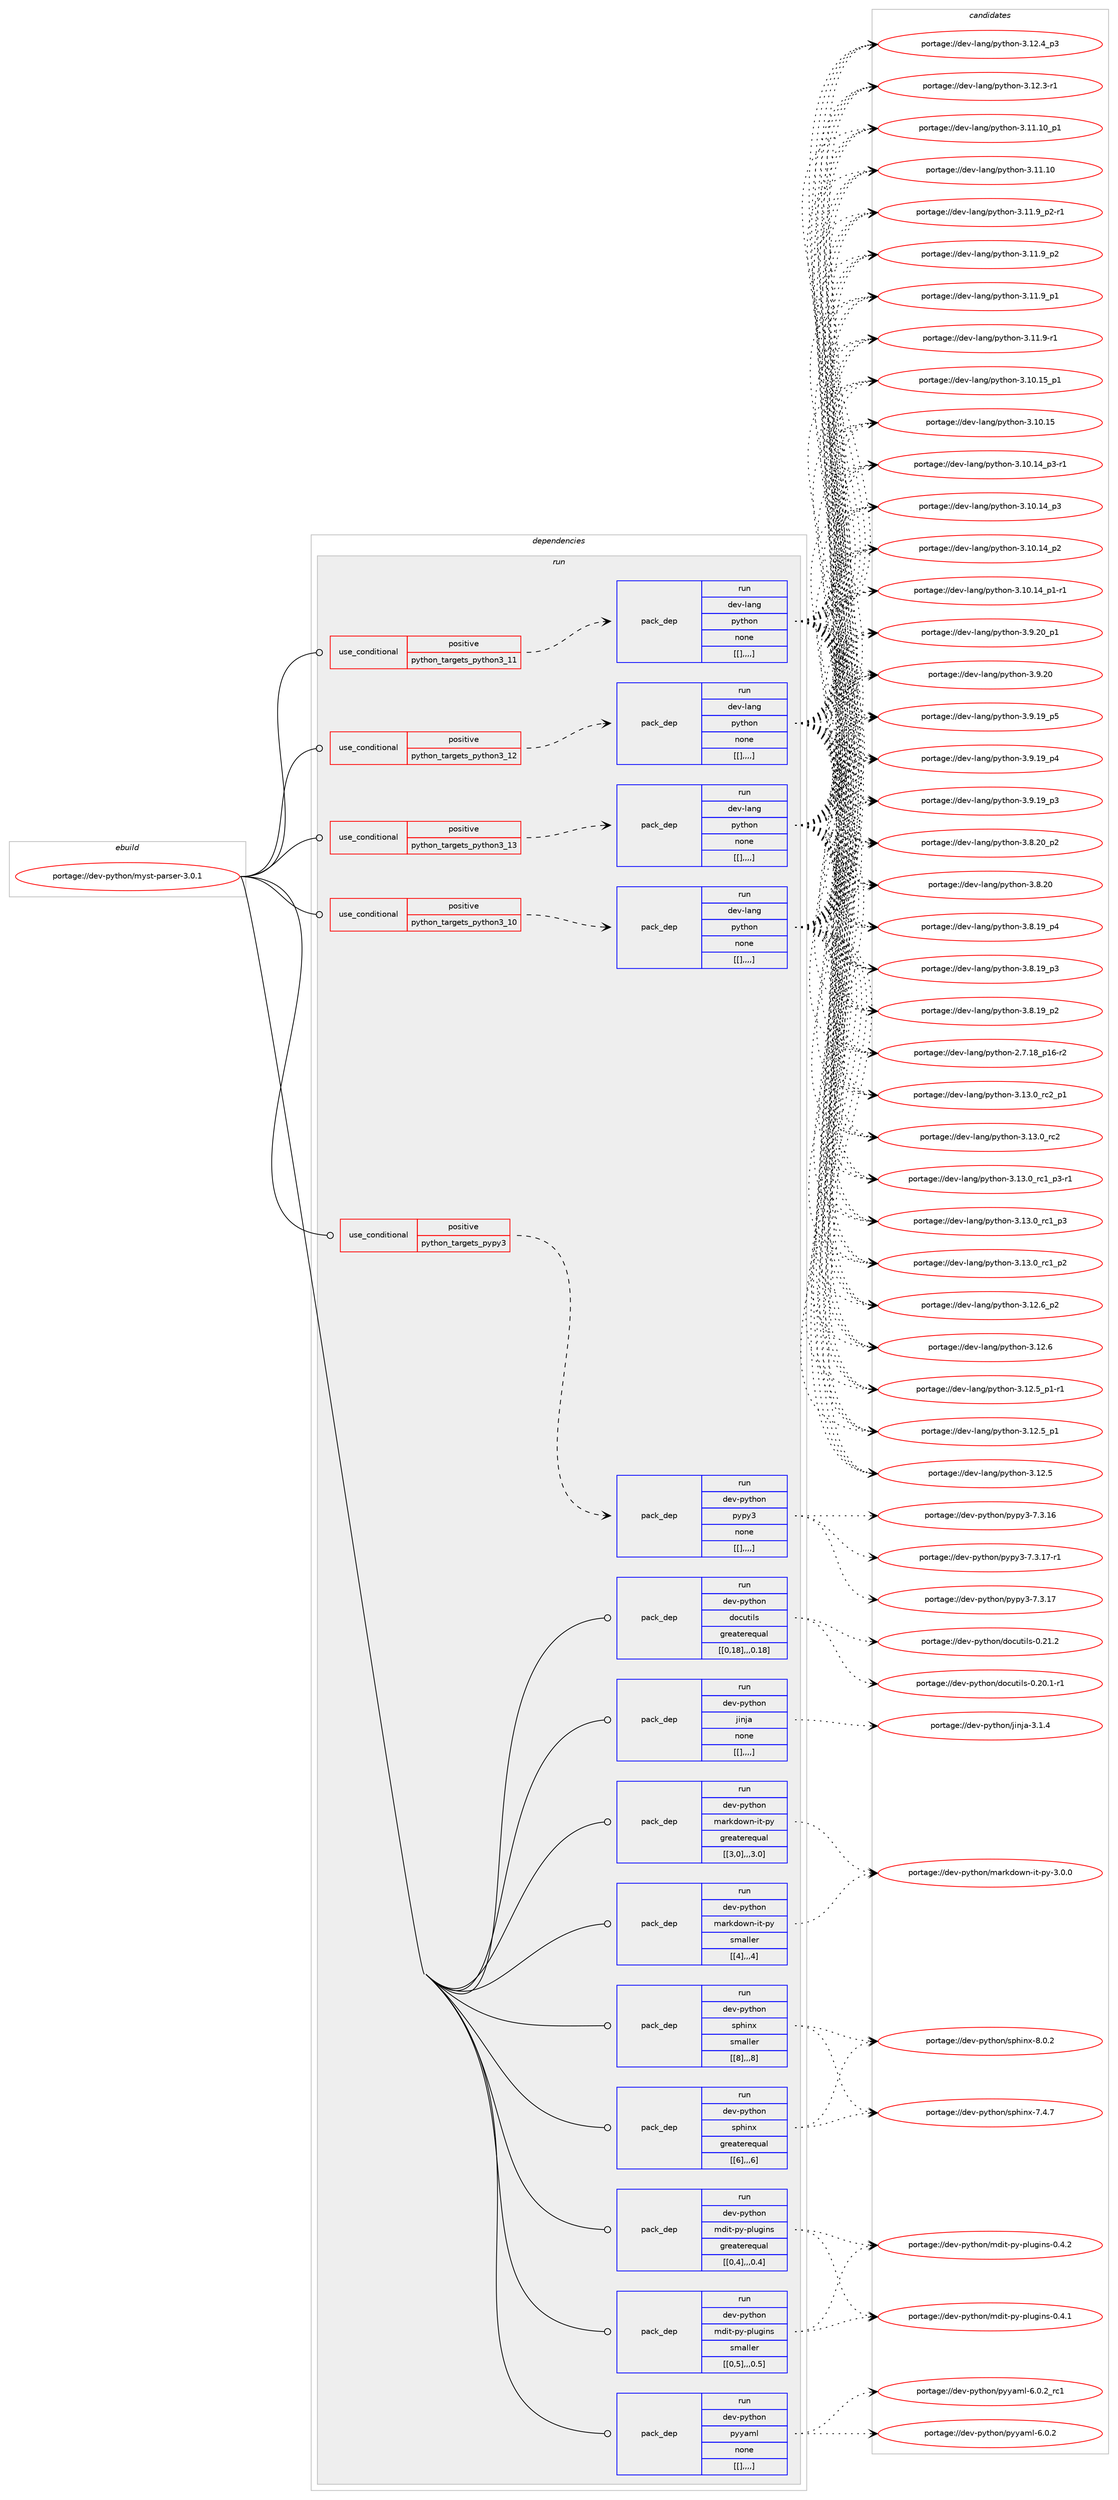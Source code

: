 digraph prolog {

# *************
# Graph options
# *************

newrank=true;
concentrate=true;
compound=true;
graph [rankdir=LR,fontname=Helvetica,fontsize=10,ranksep=1.5];#, ranksep=2.5, nodesep=0.2];
edge  [arrowhead=vee];
node  [fontname=Helvetica,fontsize=10];

# **********
# The ebuild
# **********

subgraph cluster_leftcol {
color=gray;
label=<<i>ebuild</i>>;
id [label="portage://dev-python/myst-parser-3.0.1", color=red, width=4, href="../dev-python/myst-parser-3.0.1.svg"];
}

# ****************
# The dependencies
# ****************

subgraph cluster_midcol {
color=gray;
label=<<i>dependencies</i>>;
subgraph cluster_compile {
fillcolor="#eeeeee";
style=filled;
label=<<i>compile</i>>;
}
subgraph cluster_compileandrun {
fillcolor="#eeeeee";
style=filled;
label=<<i>compile and run</i>>;
}
subgraph cluster_run {
fillcolor="#eeeeee";
style=filled;
label=<<i>run</i>>;
subgraph cond36390 {
dependency154234 [label=<<TABLE BORDER="0" CELLBORDER="1" CELLSPACING="0" CELLPADDING="4"><TR><TD ROWSPAN="3" CELLPADDING="10">use_conditional</TD></TR><TR><TD>positive</TD></TR><TR><TD>python_targets_pypy3</TD></TR></TABLE>>, shape=none, color=red];
subgraph pack116630 {
dependency154235 [label=<<TABLE BORDER="0" CELLBORDER="1" CELLSPACING="0" CELLPADDING="4" WIDTH="220"><TR><TD ROWSPAN="6" CELLPADDING="30">pack_dep</TD></TR><TR><TD WIDTH="110">run</TD></TR><TR><TD>dev-python</TD></TR><TR><TD>pypy3</TD></TR><TR><TD>none</TD></TR><TR><TD>[[],,,,]</TD></TR></TABLE>>, shape=none, color=blue];
}
dependency154234:e -> dependency154235:w [weight=20,style="dashed",arrowhead="vee"];
}
id:e -> dependency154234:w [weight=20,style="solid",arrowhead="odot"];
subgraph cond36391 {
dependency154236 [label=<<TABLE BORDER="0" CELLBORDER="1" CELLSPACING="0" CELLPADDING="4"><TR><TD ROWSPAN="3" CELLPADDING="10">use_conditional</TD></TR><TR><TD>positive</TD></TR><TR><TD>python_targets_python3_10</TD></TR></TABLE>>, shape=none, color=red];
subgraph pack116631 {
dependency154237 [label=<<TABLE BORDER="0" CELLBORDER="1" CELLSPACING="0" CELLPADDING="4" WIDTH="220"><TR><TD ROWSPAN="6" CELLPADDING="30">pack_dep</TD></TR><TR><TD WIDTH="110">run</TD></TR><TR><TD>dev-lang</TD></TR><TR><TD>python</TD></TR><TR><TD>none</TD></TR><TR><TD>[[],,,,]</TD></TR></TABLE>>, shape=none, color=blue];
}
dependency154236:e -> dependency154237:w [weight=20,style="dashed",arrowhead="vee"];
}
id:e -> dependency154236:w [weight=20,style="solid",arrowhead="odot"];
subgraph cond36392 {
dependency154238 [label=<<TABLE BORDER="0" CELLBORDER="1" CELLSPACING="0" CELLPADDING="4"><TR><TD ROWSPAN="3" CELLPADDING="10">use_conditional</TD></TR><TR><TD>positive</TD></TR><TR><TD>python_targets_python3_11</TD></TR></TABLE>>, shape=none, color=red];
subgraph pack116632 {
dependency154239 [label=<<TABLE BORDER="0" CELLBORDER="1" CELLSPACING="0" CELLPADDING="4" WIDTH="220"><TR><TD ROWSPAN="6" CELLPADDING="30">pack_dep</TD></TR><TR><TD WIDTH="110">run</TD></TR><TR><TD>dev-lang</TD></TR><TR><TD>python</TD></TR><TR><TD>none</TD></TR><TR><TD>[[],,,,]</TD></TR></TABLE>>, shape=none, color=blue];
}
dependency154238:e -> dependency154239:w [weight=20,style="dashed",arrowhead="vee"];
}
id:e -> dependency154238:w [weight=20,style="solid",arrowhead="odot"];
subgraph cond36393 {
dependency154240 [label=<<TABLE BORDER="0" CELLBORDER="1" CELLSPACING="0" CELLPADDING="4"><TR><TD ROWSPAN="3" CELLPADDING="10">use_conditional</TD></TR><TR><TD>positive</TD></TR><TR><TD>python_targets_python3_12</TD></TR></TABLE>>, shape=none, color=red];
subgraph pack116633 {
dependency154241 [label=<<TABLE BORDER="0" CELLBORDER="1" CELLSPACING="0" CELLPADDING="4" WIDTH="220"><TR><TD ROWSPAN="6" CELLPADDING="30">pack_dep</TD></TR><TR><TD WIDTH="110">run</TD></TR><TR><TD>dev-lang</TD></TR><TR><TD>python</TD></TR><TR><TD>none</TD></TR><TR><TD>[[],,,,]</TD></TR></TABLE>>, shape=none, color=blue];
}
dependency154240:e -> dependency154241:w [weight=20,style="dashed",arrowhead="vee"];
}
id:e -> dependency154240:w [weight=20,style="solid",arrowhead="odot"];
subgraph cond36394 {
dependency154242 [label=<<TABLE BORDER="0" CELLBORDER="1" CELLSPACING="0" CELLPADDING="4"><TR><TD ROWSPAN="3" CELLPADDING="10">use_conditional</TD></TR><TR><TD>positive</TD></TR><TR><TD>python_targets_python3_13</TD></TR></TABLE>>, shape=none, color=red];
subgraph pack116634 {
dependency154243 [label=<<TABLE BORDER="0" CELLBORDER="1" CELLSPACING="0" CELLPADDING="4" WIDTH="220"><TR><TD ROWSPAN="6" CELLPADDING="30">pack_dep</TD></TR><TR><TD WIDTH="110">run</TD></TR><TR><TD>dev-lang</TD></TR><TR><TD>python</TD></TR><TR><TD>none</TD></TR><TR><TD>[[],,,,]</TD></TR></TABLE>>, shape=none, color=blue];
}
dependency154242:e -> dependency154243:w [weight=20,style="dashed",arrowhead="vee"];
}
id:e -> dependency154242:w [weight=20,style="solid",arrowhead="odot"];
subgraph pack116635 {
dependency154244 [label=<<TABLE BORDER="0" CELLBORDER="1" CELLSPACING="0" CELLPADDING="4" WIDTH="220"><TR><TD ROWSPAN="6" CELLPADDING="30">pack_dep</TD></TR><TR><TD WIDTH="110">run</TD></TR><TR><TD>dev-python</TD></TR><TR><TD>docutils</TD></TR><TR><TD>greaterequal</TD></TR><TR><TD>[[0,18],,,0.18]</TD></TR></TABLE>>, shape=none, color=blue];
}
id:e -> dependency154244:w [weight=20,style="solid",arrowhead="odot"];
subgraph pack116636 {
dependency154245 [label=<<TABLE BORDER="0" CELLBORDER="1" CELLSPACING="0" CELLPADDING="4" WIDTH="220"><TR><TD ROWSPAN="6" CELLPADDING="30">pack_dep</TD></TR><TR><TD WIDTH="110">run</TD></TR><TR><TD>dev-python</TD></TR><TR><TD>jinja</TD></TR><TR><TD>none</TD></TR><TR><TD>[[],,,,]</TD></TR></TABLE>>, shape=none, color=blue];
}
id:e -> dependency154245:w [weight=20,style="solid",arrowhead="odot"];
subgraph pack116637 {
dependency154246 [label=<<TABLE BORDER="0" CELLBORDER="1" CELLSPACING="0" CELLPADDING="4" WIDTH="220"><TR><TD ROWSPAN="6" CELLPADDING="30">pack_dep</TD></TR><TR><TD WIDTH="110">run</TD></TR><TR><TD>dev-python</TD></TR><TR><TD>markdown-it-py</TD></TR><TR><TD>greaterequal</TD></TR><TR><TD>[[3,0],,,3.0]</TD></TR></TABLE>>, shape=none, color=blue];
}
id:e -> dependency154246:w [weight=20,style="solid",arrowhead="odot"];
subgraph pack116638 {
dependency154247 [label=<<TABLE BORDER="0" CELLBORDER="1" CELLSPACING="0" CELLPADDING="4" WIDTH="220"><TR><TD ROWSPAN="6" CELLPADDING="30">pack_dep</TD></TR><TR><TD WIDTH="110">run</TD></TR><TR><TD>dev-python</TD></TR><TR><TD>markdown-it-py</TD></TR><TR><TD>smaller</TD></TR><TR><TD>[[4],,,4]</TD></TR></TABLE>>, shape=none, color=blue];
}
id:e -> dependency154247:w [weight=20,style="solid",arrowhead="odot"];
subgraph pack116639 {
dependency154248 [label=<<TABLE BORDER="0" CELLBORDER="1" CELLSPACING="0" CELLPADDING="4" WIDTH="220"><TR><TD ROWSPAN="6" CELLPADDING="30">pack_dep</TD></TR><TR><TD WIDTH="110">run</TD></TR><TR><TD>dev-python</TD></TR><TR><TD>mdit-py-plugins</TD></TR><TR><TD>greaterequal</TD></TR><TR><TD>[[0,4],,,0.4]</TD></TR></TABLE>>, shape=none, color=blue];
}
id:e -> dependency154248:w [weight=20,style="solid",arrowhead="odot"];
subgraph pack116640 {
dependency154249 [label=<<TABLE BORDER="0" CELLBORDER="1" CELLSPACING="0" CELLPADDING="4" WIDTH="220"><TR><TD ROWSPAN="6" CELLPADDING="30">pack_dep</TD></TR><TR><TD WIDTH="110">run</TD></TR><TR><TD>dev-python</TD></TR><TR><TD>mdit-py-plugins</TD></TR><TR><TD>smaller</TD></TR><TR><TD>[[0,5],,,0.5]</TD></TR></TABLE>>, shape=none, color=blue];
}
id:e -> dependency154249:w [weight=20,style="solid",arrowhead="odot"];
subgraph pack116641 {
dependency154250 [label=<<TABLE BORDER="0" CELLBORDER="1" CELLSPACING="0" CELLPADDING="4" WIDTH="220"><TR><TD ROWSPAN="6" CELLPADDING="30">pack_dep</TD></TR><TR><TD WIDTH="110">run</TD></TR><TR><TD>dev-python</TD></TR><TR><TD>pyyaml</TD></TR><TR><TD>none</TD></TR><TR><TD>[[],,,,]</TD></TR></TABLE>>, shape=none, color=blue];
}
id:e -> dependency154250:w [weight=20,style="solid",arrowhead="odot"];
subgraph pack116642 {
dependency154251 [label=<<TABLE BORDER="0" CELLBORDER="1" CELLSPACING="0" CELLPADDING="4" WIDTH="220"><TR><TD ROWSPAN="6" CELLPADDING="30">pack_dep</TD></TR><TR><TD WIDTH="110">run</TD></TR><TR><TD>dev-python</TD></TR><TR><TD>sphinx</TD></TR><TR><TD>greaterequal</TD></TR><TR><TD>[[6],,,6]</TD></TR></TABLE>>, shape=none, color=blue];
}
id:e -> dependency154251:w [weight=20,style="solid",arrowhead="odot"];
subgraph pack116643 {
dependency154252 [label=<<TABLE BORDER="0" CELLBORDER="1" CELLSPACING="0" CELLPADDING="4" WIDTH="220"><TR><TD ROWSPAN="6" CELLPADDING="30">pack_dep</TD></TR><TR><TD WIDTH="110">run</TD></TR><TR><TD>dev-python</TD></TR><TR><TD>sphinx</TD></TR><TR><TD>smaller</TD></TR><TR><TD>[[8],,,8]</TD></TR></TABLE>>, shape=none, color=blue];
}
id:e -> dependency154252:w [weight=20,style="solid",arrowhead="odot"];
}
}

# **************
# The candidates
# **************

subgraph cluster_choices {
rank=same;
color=gray;
label=<<i>candidates</i>>;

subgraph choice116630 {
color=black;
nodesep=1;
choice100101118451121211161041111104711212111212151455546514649554511449 [label="portage://dev-python/pypy3-7.3.17-r1", color=red, width=4,href="../dev-python/pypy3-7.3.17-r1.svg"];
choice10010111845112121116104111110471121211121215145554651464955 [label="portage://dev-python/pypy3-7.3.17", color=red, width=4,href="../dev-python/pypy3-7.3.17.svg"];
choice10010111845112121116104111110471121211121215145554651464954 [label="portage://dev-python/pypy3-7.3.16", color=red, width=4,href="../dev-python/pypy3-7.3.16.svg"];
dependency154235:e -> choice100101118451121211161041111104711212111212151455546514649554511449:w [style=dotted,weight="100"];
dependency154235:e -> choice10010111845112121116104111110471121211121215145554651464955:w [style=dotted,weight="100"];
dependency154235:e -> choice10010111845112121116104111110471121211121215145554651464954:w [style=dotted,weight="100"];
}
subgraph choice116631 {
color=black;
nodesep=1;
choice100101118451089711010347112121116104111110455146495146489511499509511249 [label="portage://dev-lang/python-3.13.0_rc2_p1", color=red, width=4,href="../dev-lang/python-3.13.0_rc2_p1.svg"];
choice10010111845108971101034711212111610411111045514649514648951149950 [label="portage://dev-lang/python-3.13.0_rc2", color=red, width=4,href="../dev-lang/python-3.13.0_rc2.svg"];
choice1001011184510897110103471121211161041111104551464951464895114994995112514511449 [label="portage://dev-lang/python-3.13.0_rc1_p3-r1", color=red, width=4,href="../dev-lang/python-3.13.0_rc1_p3-r1.svg"];
choice100101118451089711010347112121116104111110455146495146489511499499511251 [label="portage://dev-lang/python-3.13.0_rc1_p3", color=red, width=4,href="../dev-lang/python-3.13.0_rc1_p3.svg"];
choice100101118451089711010347112121116104111110455146495146489511499499511250 [label="portage://dev-lang/python-3.13.0_rc1_p2", color=red, width=4,href="../dev-lang/python-3.13.0_rc1_p2.svg"];
choice100101118451089711010347112121116104111110455146495046549511250 [label="portage://dev-lang/python-3.12.6_p2", color=red, width=4,href="../dev-lang/python-3.12.6_p2.svg"];
choice10010111845108971101034711212111610411111045514649504654 [label="portage://dev-lang/python-3.12.6", color=red, width=4,href="../dev-lang/python-3.12.6.svg"];
choice1001011184510897110103471121211161041111104551464950465395112494511449 [label="portage://dev-lang/python-3.12.5_p1-r1", color=red, width=4,href="../dev-lang/python-3.12.5_p1-r1.svg"];
choice100101118451089711010347112121116104111110455146495046539511249 [label="portage://dev-lang/python-3.12.5_p1", color=red, width=4,href="../dev-lang/python-3.12.5_p1.svg"];
choice10010111845108971101034711212111610411111045514649504653 [label="portage://dev-lang/python-3.12.5", color=red, width=4,href="../dev-lang/python-3.12.5.svg"];
choice100101118451089711010347112121116104111110455146495046529511251 [label="portage://dev-lang/python-3.12.4_p3", color=red, width=4,href="../dev-lang/python-3.12.4_p3.svg"];
choice100101118451089711010347112121116104111110455146495046514511449 [label="portage://dev-lang/python-3.12.3-r1", color=red, width=4,href="../dev-lang/python-3.12.3-r1.svg"];
choice10010111845108971101034711212111610411111045514649494649489511249 [label="portage://dev-lang/python-3.11.10_p1", color=red, width=4,href="../dev-lang/python-3.11.10_p1.svg"];
choice1001011184510897110103471121211161041111104551464949464948 [label="portage://dev-lang/python-3.11.10", color=red, width=4,href="../dev-lang/python-3.11.10.svg"];
choice1001011184510897110103471121211161041111104551464949465795112504511449 [label="portage://dev-lang/python-3.11.9_p2-r1", color=red, width=4,href="../dev-lang/python-3.11.9_p2-r1.svg"];
choice100101118451089711010347112121116104111110455146494946579511250 [label="portage://dev-lang/python-3.11.9_p2", color=red, width=4,href="../dev-lang/python-3.11.9_p2.svg"];
choice100101118451089711010347112121116104111110455146494946579511249 [label="portage://dev-lang/python-3.11.9_p1", color=red, width=4,href="../dev-lang/python-3.11.9_p1.svg"];
choice100101118451089711010347112121116104111110455146494946574511449 [label="portage://dev-lang/python-3.11.9-r1", color=red, width=4,href="../dev-lang/python-3.11.9-r1.svg"];
choice10010111845108971101034711212111610411111045514649484649539511249 [label="portage://dev-lang/python-3.10.15_p1", color=red, width=4,href="../dev-lang/python-3.10.15_p1.svg"];
choice1001011184510897110103471121211161041111104551464948464953 [label="portage://dev-lang/python-3.10.15", color=red, width=4,href="../dev-lang/python-3.10.15.svg"];
choice100101118451089711010347112121116104111110455146494846495295112514511449 [label="portage://dev-lang/python-3.10.14_p3-r1", color=red, width=4,href="../dev-lang/python-3.10.14_p3-r1.svg"];
choice10010111845108971101034711212111610411111045514649484649529511251 [label="portage://dev-lang/python-3.10.14_p3", color=red, width=4,href="../dev-lang/python-3.10.14_p3.svg"];
choice10010111845108971101034711212111610411111045514649484649529511250 [label="portage://dev-lang/python-3.10.14_p2", color=red, width=4,href="../dev-lang/python-3.10.14_p2.svg"];
choice100101118451089711010347112121116104111110455146494846495295112494511449 [label="portage://dev-lang/python-3.10.14_p1-r1", color=red, width=4,href="../dev-lang/python-3.10.14_p1-r1.svg"];
choice100101118451089711010347112121116104111110455146574650489511249 [label="portage://dev-lang/python-3.9.20_p1", color=red, width=4,href="../dev-lang/python-3.9.20_p1.svg"];
choice10010111845108971101034711212111610411111045514657465048 [label="portage://dev-lang/python-3.9.20", color=red, width=4,href="../dev-lang/python-3.9.20.svg"];
choice100101118451089711010347112121116104111110455146574649579511253 [label="portage://dev-lang/python-3.9.19_p5", color=red, width=4,href="../dev-lang/python-3.9.19_p5.svg"];
choice100101118451089711010347112121116104111110455146574649579511252 [label="portage://dev-lang/python-3.9.19_p4", color=red, width=4,href="../dev-lang/python-3.9.19_p4.svg"];
choice100101118451089711010347112121116104111110455146574649579511251 [label="portage://dev-lang/python-3.9.19_p3", color=red, width=4,href="../dev-lang/python-3.9.19_p3.svg"];
choice100101118451089711010347112121116104111110455146564650489511250 [label="portage://dev-lang/python-3.8.20_p2", color=red, width=4,href="../dev-lang/python-3.8.20_p2.svg"];
choice10010111845108971101034711212111610411111045514656465048 [label="portage://dev-lang/python-3.8.20", color=red, width=4,href="../dev-lang/python-3.8.20.svg"];
choice100101118451089711010347112121116104111110455146564649579511252 [label="portage://dev-lang/python-3.8.19_p4", color=red, width=4,href="../dev-lang/python-3.8.19_p4.svg"];
choice100101118451089711010347112121116104111110455146564649579511251 [label="portage://dev-lang/python-3.8.19_p3", color=red, width=4,href="../dev-lang/python-3.8.19_p3.svg"];
choice100101118451089711010347112121116104111110455146564649579511250 [label="portage://dev-lang/python-3.8.19_p2", color=red, width=4,href="../dev-lang/python-3.8.19_p2.svg"];
choice100101118451089711010347112121116104111110455046554649569511249544511450 [label="portage://dev-lang/python-2.7.18_p16-r2", color=red, width=4,href="../dev-lang/python-2.7.18_p16-r2.svg"];
dependency154237:e -> choice100101118451089711010347112121116104111110455146495146489511499509511249:w [style=dotted,weight="100"];
dependency154237:e -> choice10010111845108971101034711212111610411111045514649514648951149950:w [style=dotted,weight="100"];
dependency154237:e -> choice1001011184510897110103471121211161041111104551464951464895114994995112514511449:w [style=dotted,weight="100"];
dependency154237:e -> choice100101118451089711010347112121116104111110455146495146489511499499511251:w [style=dotted,weight="100"];
dependency154237:e -> choice100101118451089711010347112121116104111110455146495146489511499499511250:w [style=dotted,weight="100"];
dependency154237:e -> choice100101118451089711010347112121116104111110455146495046549511250:w [style=dotted,weight="100"];
dependency154237:e -> choice10010111845108971101034711212111610411111045514649504654:w [style=dotted,weight="100"];
dependency154237:e -> choice1001011184510897110103471121211161041111104551464950465395112494511449:w [style=dotted,weight="100"];
dependency154237:e -> choice100101118451089711010347112121116104111110455146495046539511249:w [style=dotted,weight="100"];
dependency154237:e -> choice10010111845108971101034711212111610411111045514649504653:w [style=dotted,weight="100"];
dependency154237:e -> choice100101118451089711010347112121116104111110455146495046529511251:w [style=dotted,weight="100"];
dependency154237:e -> choice100101118451089711010347112121116104111110455146495046514511449:w [style=dotted,weight="100"];
dependency154237:e -> choice10010111845108971101034711212111610411111045514649494649489511249:w [style=dotted,weight="100"];
dependency154237:e -> choice1001011184510897110103471121211161041111104551464949464948:w [style=dotted,weight="100"];
dependency154237:e -> choice1001011184510897110103471121211161041111104551464949465795112504511449:w [style=dotted,weight="100"];
dependency154237:e -> choice100101118451089711010347112121116104111110455146494946579511250:w [style=dotted,weight="100"];
dependency154237:e -> choice100101118451089711010347112121116104111110455146494946579511249:w [style=dotted,weight="100"];
dependency154237:e -> choice100101118451089711010347112121116104111110455146494946574511449:w [style=dotted,weight="100"];
dependency154237:e -> choice10010111845108971101034711212111610411111045514649484649539511249:w [style=dotted,weight="100"];
dependency154237:e -> choice1001011184510897110103471121211161041111104551464948464953:w [style=dotted,weight="100"];
dependency154237:e -> choice100101118451089711010347112121116104111110455146494846495295112514511449:w [style=dotted,weight="100"];
dependency154237:e -> choice10010111845108971101034711212111610411111045514649484649529511251:w [style=dotted,weight="100"];
dependency154237:e -> choice10010111845108971101034711212111610411111045514649484649529511250:w [style=dotted,weight="100"];
dependency154237:e -> choice100101118451089711010347112121116104111110455146494846495295112494511449:w [style=dotted,weight="100"];
dependency154237:e -> choice100101118451089711010347112121116104111110455146574650489511249:w [style=dotted,weight="100"];
dependency154237:e -> choice10010111845108971101034711212111610411111045514657465048:w [style=dotted,weight="100"];
dependency154237:e -> choice100101118451089711010347112121116104111110455146574649579511253:w [style=dotted,weight="100"];
dependency154237:e -> choice100101118451089711010347112121116104111110455146574649579511252:w [style=dotted,weight="100"];
dependency154237:e -> choice100101118451089711010347112121116104111110455146574649579511251:w [style=dotted,weight="100"];
dependency154237:e -> choice100101118451089711010347112121116104111110455146564650489511250:w [style=dotted,weight="100"];
dependency154237:e -> choice10010111845108971101034711212111610411111045514656465048:w [style=dotted,weight="100"];
dependency154237:e -> choice100101118451089711010347112121116104111110455146564649579511252:w [style=dotted,weight="100"];
dependency154237:e -> choice100101118451089711010347112121116104111110455146564649579511251:w [style=dotted,weight="100"];
dependency154237:e -> choice100101118451089711010347112121116104111110455146564649579511250:w [style=dotted,weight="100"];
dependency154237:e -> choice100101118451089711010347112121116104111110455046554649569511249544511450:w [style=dotted,weight="100"];
}
subgraph choice116632 {
color=black;
nodesep=1;
choice100101118451089711010347112121116104111110455146495146489511499509511249 [label="portage://dev-lang/python-3.13.0_rc2_p1", color=red, width=4,href="../dev-lang/python-3.13.0_rc2_p1.svg"];
choice10010111845108971101034711212111610411111045514649514648951149950 [label="portage://dev-lang/python-3.13.0_rc2", color=red, width=4,href="../dev-lang/python-3.13.0_rc2.svg"];
choice1001011184510897110103471121211161041111104551464951464895114994995112514511449 [label="portage://dev-lang/python-3.13.0_rc1_p3-r1", color=red, width=4,href="../dev-lang/python-3.13.0_rc1_p3-r1.svg"];
choice100101118451089711010347112121116104111110455146495146489511499499511251 [label="portage://dev-lang/python-3.13.0_rc1_p3", color=red, width=4,href="../dev-lang/python-3.13.0_rc1_p3.svg"];
choice100101118451089711010347112121116104111110455146495146489511499499511250 [label="portage://dev-lang/python-3.13.0_rc1_p2", color=red, width=4,href="../dev-lang/python-3.13.0_rc1_p2.svg"];
choice100101118451089711010347112121116104111110455146495046549511250 [label="portage://dev-lang/python-3.12.6_p2", color=red, width=4,href="../dev-lang/python-3.12.6_p2.svg"];
choice10010111845108971101034711212111610411111045514649504654 [label="portage://dev-lang/python-3.12.6", color=red, width=4,href="../dev-lang/python-3.12.6.svg"];
choice1001011184510897110103471121211161041111104551464950465395112494511449 [label="portage://dev-lang/python-3.12.5_p1-r1", color=red, width=4,href="../dev-lang/python-3.12.5_p1-r1.svg"];
choice100101118451089711010347112121116104111110455146495046539511249 [label="portage://dev-lang/python-3.12.5_p1", color=red, width=4,href="../dev-lang/python-3.12.5_p1.svg"];
choice10010111845108971101034711212111610411111045514649504653 [label="portage://dev-lang/python-3.12.5", color=red, width=4,href="../dev-lang/python-3.12.5.svg"];
choice100101118451089711010347112121116104111110455146495046529511251 [label="portage://dev-lang/python-3.12.4_p3", color=red, width=4,href="../dev-lang/python-3.12.4_p3.svg"];
choice100101118451089711010347112121116104111110455146495046514511449 [label="portage://dev-lang/python-3.12.3-r1", color=red, width=4,href="../dev-lang/python-3.12.3-r1.svg"];
choice10010111845108971101034711212111610411111045514649494649489511249 [label="portage://dev-lang/python-3.11.10_p1", color=red, width=4,href="../dev-lang/python-3.11.10_p1.svg"];
choice1001011184510897110103471121211161041111104551464949464948 [label="portage://dev-lang/python-3.11.10", color=red, width=4,href="../dev-lang/python-3.11.10.svg"];
choice1001011184510897110103471121211161041111104551464949465795112504511449 [label="portage://dev-lang/python-3.11.9_p2-r1", color=red, width=4,href="../dev-lang/python-3.11.9_p2-r1.svg"];
choice100101118451089711010347112121116104111110455146494946579511250 [label="portage://dev-lang/python-3.11.9_p2", color=red, width=4,href="../dev-lang/python-3.11.9_p2.svg"];
choice100101118451089711010347112121116104111110455146494946579511249 [label="portage://dev-lang/python-3.11.9_p1", color=red, width=4,href="../dev-lang/python-3.11.9_p1.svg"];
choice100101118451089711010347112121116104111110455146494946574511449 [label="portage://dev-lang/python-3.11.9-r1", color=red, width=4,href="../dev-lang/python-3.11.9-r1.svg"];
choice10010111845108971101034711212111610411111045514649484649539511249 [label="portage://dev-lang/python-3.10.15_p1", color=red, width=4,href="../dev-lang/python-3.10.15_p1.svg"];
choice1001011184510897110103471121211161041111104551464948464953 [label="portage://dev-lang/python-3.10.15", color=red, width=4,href="../dev-lang/python-3.10.15.svg"];
choice100101118451089711010347112121116104111110455146494846495295112514511449 [label="portage://dev-lang/python-3.10.14_p3-r1", color=red, width=4,href="../dev-lang/python-3.10.14_p3-r1.svg"];
choice10010111845108971101034711212111610411111045514649484649529511251 [label="portage://dev-lang/python-3.10.14_p3", color=red, width=4,href="../dev-lang/python-3.10.14_p3.svg"];
choice10010111845108971101034711212111610411111045514649484649529511250 [label="portage://dev-lang/python-3.10.14_p2", color=red, width=4,href="../dev-lang/python-3.10.14_p2.svg"];
choice100101118451089711010347112121116104111110455146494846495295112494511449 [label="portage://dev-lang/python-3.10.14_p1-r1", color=red, width=4,href="../dev-lang/python-3.10.14_p1-r1.svg"];
choice100101118451089711010347112121116104111110455146574650489511249 [label="portage://dev-lang/python-3.9.20_p1", color=red, width=4,href="../dev-lang/python-3.9.20_p1.svg"];
choice10010111845108971101034711212111610411111045514657465048 [label="portage://dev-lang/python-3.9.20", color=red, width=4,href="../dev-lang/python-3.9.20.svg"];
choice100101118451089711010347112121116104111110455146574649579511253 [label="portage://dev-lang/python-3.9.19_p5", color=red, width=4,href="../dev-lang/python-3.9.19_p5.svg"];
choice100101118451089711010347112121116104111110455146574649579511252 [label="portage://dev-lang/python-3.9.19_p4", color=red, width=4,href="../dev-lang/python-3.9.19_p4.svg"];
choice100101118451089711010347112121116104111110455146574649579511251 [label="portage://dev-lang/python-3.9.19_p3", color=red, width=4,href="../dev-lang/python-3.9.19_p3.svg"];
choice100101118451089711010347112121116104111110455146564650489511250 [label="portage://dev-lang/python-3.8.20_p2", color=red, width=4,href="../dev-lang/python-3.8.20_p2.svg"];
choice10010111845108971101034711212111610411111045514656465048 [label="portage://dev-lang/python-3.8.20", color=red, width=4,href="../dev-lang/python-3.8.20.svg"];
choice100101118451089711010347112121116104111110455146564649579511252 [label="portage://dev-lang/python-3.8.19_p4", color=red, width=4,href="../dev-lang/python-3.8.19_p4.svg"];
choice100101118451089711010347112121116104111110455146564649579511251 [label="portage://dev-lang/python-3.8.19_p3", color=red, width=4,href="../dev-lang/python-3.8.19_p3.svg"];
choice100101118451089711010347112121116104111110455146564649579511250 [label="portage://dev-lang/python-3.8.19_p2", color=red, width=4,href="../dev-lang/python-3.8.19_p2.svg"];
choice100101118451089711010347112121116104111110455046554649569511249544511450 [label="portage://dev-lang/python-2.7.18_p16-r2", color=red, width=4,href="../dev-lang/python-2.7.18_p16-r2.svg"];
dependency154239:e -> choice100101118451089711010347112121116104111110455146495146489511499509511249:w [style=dotted,weight="100"];
dependency154239:e -> choice10010111845108971101034711212111610411111045514649514648951149950:w [style=dotted,weight="100"];
dependency154239:e -> choice1001011184510897110103471121211161041111104551464951464895114994995112514511449:w [style=dotted,weight="100"];
dependency154239:e -> choice100101118451089711010347112121116104111110455146495146489511499499511251:w [style=dotted,weight="100"];
dependency154239:e -> choice100101118451089711010347112121116104111110455146495146489511499499511250:w [style=dotted,weight="100"];
dependency154239:e -> choice100101118451089711010347112121116104111110455146495046549511250:w [style=dotted,weight="100"];
dependency154239:e -> choice10010111845108971101034711212111610411111045514649504654:w [style=dotted,weight="100"];
dependency154239:e -> choice1001011184510897110103471121211161041111104551464950465395112494511449:w [style=dotted,weight="100"];
dependency154239:e -> choice100101118451089711010347112121116104111110455146495046539511249:w [style=dotted,weight="100"];
dependency154239:e -> choice10010111845108971101034711212111610411111045514649504653:w [style=dotted,weight="100"];
dependency154239:e -> choice100101118451089711010347112121116104111110455146495046529511251:w [style=dotted,weight="100"];
dependency154239:e -> choice100101118451089711010347112121116104111110455146495046514511449:w [style=dotted,weight="100"];
dependency154239:e -> choice10010111845108971101034711212111610411111045514649494649489511249:w [style=dotted,weight="100"];
dependency154239:e -> choice1001011184510897110103471121211161041111104551464949464948:w [style=dotted,weight="100"];
dependency154239:e -> choice1001011184510897110103471121211161041111104551464949465795112504511449:w [style=dotted,weight="100"];
dependency154239:e -> choice100101118451089711010347112121116104111110455146494946579511250:w [style=dotted,weight="100"];
dependency154239:e -> choice100101118451089711010347112121116104111110455146494946579511249:w [style=dotted,weight="100"];
dependency154239:e -> choice100101118451089711010347112121116104111110455146494946574511449:w [style=dotted,weight="100"];
dependency154239:e -> choice10010111845108971101034711212111610411111045514649484649539511249:w [style=dotted,weight="100"];
dependency154239:e -> choice1001011184510897110103471121211161041111104551464948464953:w [style=dotted,weight="100"];
dependency154239:e -> choice100101118451089711010347112121116104111110455146494846495295112514511449:w [style=dotted,weight="100"];
dependency154239:e -> choice10010111845108971101034711212111610411111045514649484649529511251:w [style=dotted,weight="100"];
dependency154239:e -> choice10010111845108971101034711212111610411111045514649484649529511250:w [style=dotted,weight="100"];
dependency154239:e -> choice100101118451089711010347112121116104111110455146494846495295112494511449:w [style=dotted,weight="100"];
dependency154239:e -> choice100101118451089711010347112121116104111110455146574650489511249:w [style=dotted,weight="100"];
dependency154239:e -> choice10010111845108971101034711212111610411111045514657465048:w [style=dotted,weight="100"];
dependency154239:e -> choice100101118451089711010347112121116104111110455146574649579511253:w [style=dotted,weight="100"];
dependency154239:e -> choice100101118451089711010347112121116104111110455146574649579511252:w [style=dotted,weight="100"];
dependency154239:e -> choice100101118451089711010347112121116104111110455146574649579511251:w [style=dotted,weight="100"];
dependency154239:e -> choice100101118451089711010347112121116104111110455146564650489511250:w [style=dotted,weight="100"];
dependency154239:e -> choice10010111845108971101034711212111610411111045514656465048:w [style=dotted,weight="100"];
dependency154239:e -> choice100101118451089711010347112121116104111110455146564649579511252:w [style=dotted,weight="100"];
dependency154239:e -> choice100101118451089711010347112121116104111110455146564649579511251:w [style=dotted,weight="100"];
dependency154239:e -> choice100101118451089711010347112121116104111110455146564649579511250:w [style=dotted,weight="100"];
dependency154239:e -> choice100101118451089711010347112121116104111110455046554649569511249544511450:w [style=dotted,weight="100"];
}
subgraph choice116633 {
color=black;
nodesep=1;
choice100101118451089711010347112121116104111110455146495146489511499509511249 [label="portage://dev-lang/python-3.13.0_rc2_p1", color=red, width=4,href="../dev-lang/python-3.13.0_rc2_p1.svg"];
choice10010111845108971101034711212111610411111045514649514648951149950 [label="portage://dev-lang/python-3.13.0_rc2", color=red, width=4,href="../dev-lang/python-3.13.0_rc2.svg"];
choice1001011184510897110103471121211161041111104551464951464895114994995112514511449 [label="portage://dev-lang/python-3.13.0_rc1_p3-r1", color=red, width=4,href="../dev-lang/python-3.13.0_rc1_p3-r1.svg"];
choice100101118451089711010347112121116104111110455146495146489511499499511251 [label="portage://dev-lang/python-3.13.0_rc1_p3", color=red, width=4,href="../dev-lang/python-3.13.0_rc1_p3.svg"];
choice100101118451089711010347112121116104111110455146495146489511499499511250 [label="portage://dev-lang/python-3.13.0_rc1_p2", color=red, width=4,href="../dev-lang/python-3.13.0_rc1_p2.svg"];
choice100101118451089711010347112121116104111110455146495046549511250 [label="portage://dev-lang/python-3.12.6_p2", color=red, width=4,href="../dev-lang/python-3.12.6_p2.svg"];
choice10010111845108971101034711212111610411111045514649504654 [label="portage://dev-lang/python-3.12.6", color=red, width=4,href="../dev-lang/python-3.12.6.svg"];
choice1001011184510897110103471121211161041111104551464950465395112494511449 [label="portage://dev-lang/python-3.12.5_p1-r1", color=red, width=4,href="../dev-lang/python-3.12.5_p1-r1.svg"];
choice100101118451089711010347112121116104111110455146495046539511249 [label="portage://dev-lang/python-3.12.5_p1", color=red, width=4,href="../dev-lang/python-3.12.5_p1.svg"];
choice10010111845108971101034711212111610411111045514649504653 [label="portage://dev-lang/python-3.12.5", color=red, width=4,href="../dev-lang/python-3.12.5.svg"];
choice100101118451089711010347112121116104111110455146495046529511251 [label="portage://dev-lang/python-3.12.4_p3", color=red, width=4,href="../dev-lang/python-3.12.4_p3.svg"];
choice100101118451089711010347112121116104111110455146495046514511449 [label="portage://dev-lang/python-3.12.3-r1", color=red, width=4,href="../dev-lang/python-3.12.3-r1.svg"];
choice10010111845108971101034711212111610411111045514649494649489511249 [label="portage://dev-lang/python-3.11.10_p1", color=red, width=4,href="../dev-lang/python-3.11.10_p1.svg"];
choice1001011184510897110103471121211161041111104551464949464948 [label="portage://dev-lang/python-3.11.10", color=red, width=4,href="../dev-lang/python-3.11.10.svg"];
choice1001011184510897110103471121211161041111104551464949465795112504511449 [label="portage://dev-lang/python-3.11.9_p2-r1", color=red, width=4,href="../dev-lang/python-3.11.9_p2-r1.svg"];
choice100101118451089711010347112121116104111110455146494946579511250 [label="portage://dev-lang/python-3.11.9_p2", color=red, width=4,href="../dev-lang/python-3.11.9_p2.svg"];
choice100101118451089711010347112121116104111110455146494946579511249 [label="portage://dev-lang/python-3.11.9_p1", color=red, width=4,href="../dev-lang/python-3.11.9_p1.svg"];
choice100101118451089711010347112121116104111110455146494946574511449 [label="portage://dev-lang/python-3.11.9-r1", color=red, width=4,href="../dev-lang/python-3.11.9-r1.svg"];
choice10010111845108971101034711212111610411111045514649484649539511249 [label="portage://dev-lang/python-3.10.15_p1", color=red, width=4,href="../dev-lang/python-3.10.15_p1.svg"];
choice1001011184510897110103471121211161041111104551464948464953 [label="portage://dev-lang/python-3.10.15", color=red, width=4,href="../dev-lang/python-3.10.15.svg"];
choice100101118451089711010347112121116104111110455146494846495295112514511449 [label="portage://dev-lang/python-3.10.14_p3-r1", color=red, width=4,href="../dev-lang/python-3.10.14_p3-r1.svg"];
choice10010111845108971101034711212111610411111045514649484649529511251 [label="portage://dev-lang/python-3.10.14_p3", color=red, width=4,href="../dev-lang/python-3.10.14_p3.svg"];
choice10010111845108971101034711212111610411111045514649484649529511250 [label="portage://dev-lang/python-3.10.14_p2", color=red, width=4,href="../dev-lang/python-3.10.14_p2.svg"];
choice100101118451089711010347112121116104111110455146494846495295112494511449 [label="portage://dev-lang/python-3.10.14_p1-r1", color=red, width=4,href="../dev-lang/python-3.10.14_p1-r1.svg"];
choice100101118451089711010347112121116104111110455146574650489511249 [label="portage://dev-lang/python-3.9.20_p1", color=red, width=4,href="../dev-lang/python-3.9.20_p1.svg"];
choice10010111845108971101034711212111610411111045514657465048 [label="portage://dev-lang/python-3.9.20", color=red, width=4,href="../dev-lang/python-3.9.20.svg"];
choice100101118451089711010347112121116104111110455146574649579511253 [label="portage://dev-lang/python-3.9.19_p5", color=red, width=4,href="../dev-lang/python-3.9.19_p5.svg"];
choice100101118451089711010347112121116104111110455146574649579511252 [label="portage://dev-lang/python-3.9.19_p4", color=red, width=4,href="../dev-lang/python-3.9.19_p4.svg"];
choice100101118451089711010347112121116104111110455146574649579511251 [label="portage://dev-lang/python-3.9.19_p3", color=red, width=4,href="../dev-lang/python-3.9.19_p3.svg"];
choice100101118451089711010347112121116104111110455146564650489511250 [label="portage://dev-lang/python-3.8.20_p2", color=red, width=4,href="../dev-lang/python-3.8.20_p2.svg"];
choice10010111845108971101034711212111610411111045514656465048 [label="portage://dev-lang/python-3.8.20", color=red, width=4,href="../dev-lang/python-3.8.20.svg"];
choice100101118451089711010347112121116104111110455146564649579511252 [label="portage://dev-lang/python-3.8.19_p4", color=red, width=4,href="../dev-lang/python-3.8.19_p4.svg"];
choice100101118451089711010347112121116104111110455146564649579511251 [label="portage://dev-lang/python-3.8.19_p3", color=red, width=4,href="../dev-lang/python-3.8.19_p3.svg"];
choice100101118451089711010347112121116104111110455146564649579511250 [label="portage://dev-lang/python-3.8.19_p2", color=red, width=4,href="../dev-lang/python-3.8.19_p2.svg"];
choice100101118451089711010347112121116104111110455046554649569511249544511450 [label="portage://dev-lang/python-2.7.18_p16-r2", color=red, width=4,href="../dev-lang/python-2.7.18_p16-r2.svg"];
dependency154241:e -> choice100101118451089711010347112121116104111110455146495146489511499509511249:w [style=dotted,weight="100"];
dependency154241:e -> choice10010111845108971101034711212111610411111045514649514648951149950:w [style=dotted,weight="100"];
dependency154241:e -> choice1001011184510897110103471121211161041111104551464951464895114994995112514511449:w [style=dotted,weight="100"];
dependency154241:e -> choice100101118451089711010347112121116104111110455146495146489511499499511251:w [style=dotted,weight="100"];
dependency154241:e -> choice100101118451089711010347112121116104111110455146495146489511499499511250:w [style=dotted,weight="100"];
dependency154241:e -> choice100101118451089711010347112121116104111110455146495046549511250:w [style=dotted,weight="100"];
dependency154241:e -> choice10010111845108971101034711212111610411111045514649504654:w [style=dotted,weight="100"];
dependency154241:e -> choice1001011184510897110103471121211161041111104551464950465395112494511449:w [style=dotted,weight="100"];
dependency154241:e -> choice100101118451089711010347112121116104111110455146495046539511249:w [style=dotted,weight="100"];
dependency154241:e -> choice10010111845108971101034711212111610411111045514649504653:w [style=dotted,weight="100"];
dependency154241:e -> choice100101118451089711010347112121116104111110455146495046529511251:w [style=dotted,weight="100"];
dependency154241:e -> choice100101118451089711010347112121116104111110455146495046514511449:w [style=dotted,weight="100"];
dependency154241:e -> choice10010111845108971101034711212111610411111045514649494649489511249:w [style=dotted,weight="100"];
dependency154241:e -> choice1001011184510897110103471121211161041111104551464949464948:w [style=dotted,weight="100"];
dependency154241:e -> choice1001011184510897110103471121211161041111104551464949465795112504511449:w [style=dotted,weight="100"];
dependency154241:e -> choice100101118451089711010347112121116104111110455146494946579511250:w [style=dotted,weight="100"];
dependency154241:e -> choice100101118451089711010347112121116104111110455146494946579511249:w [style=dotted,weight="100"];
dependency154241:e -> choice100101118451089711010347112121116104111110455146494946574511449:w [style=dotted,weight="100"];
dependency154241:e -> choice10010111845108971101034711212111610411111045514649484649539511249:w [style=dotted,weight="100"];
dependency154241:e -> choice1001011184510897110103471121211161041111104551464948464953:w [style=dotted,weight="100"];
dependency154241:e -> choice100101118451089711010347112121116104111110455146494846495295112514511449:w [style=dotted,weight="100"];
dependency154241:e -> choice10010111845108971101034711212111610411111045514649484649529511251:w [style=dotted,weight="100"];
dependency154241:e -> choice10010111845108971101034711212111610411111045514649484649529511250:w [style=dotted,weight="100"];
dependency154241:e -> choice100101118451089711010347112121116104111110455146494846495295112494511449:w [style=dotted,weight="100"];
dependency154241:e -> choice100101118451089711010347112121116104111110455146574650489511249:w [style=dotted,weight="100"];
dependency154241:e -> choice10010111845108971101034711212111610411111045514657465048:w [style=dotted,weight="100"];
dependency154241:e -> choice100101118451089711010347112121116104111110455146574649579511253:w [style=dotted,weight="100"];
dependency154241:e -> choice100101118451089711010347112121116104111110455146574649579511252:w [style=dotted,weight="100"];
dependency154241:e -> choice100101118451089711010347112121116104111110455146574649579511251:w [style=dotted,weight="100"];
dependency154241:e -> choice100101118451089711010347112121116104111110455146564650489511250:w [style=dotted,weight="100"];
dependency154241:e -> choice10010111845108971101034711212111610411111045514656465048:w [style=dotted,weight="100"];
dependency154241:e -> choice100101118451089711010347112121116104111110455146564649579511252:w [style=dotted,weight="100"];
dependency154241:e -> choice100101118451089711010347112121116104111110455146564649579511251:w [style=dotted,weight="100"];
dependency154241:e -> choice100101118451089711010347112121116104111110455146564649579511250:w [style=dotted,weight="100"];
dependency154241:e -> choice100101118451089711010347112121116104111110455046554649569511249544511450:w [style=dotted,weight="100"];
}
subgraph choice116634 {
color=black;
nodesep=1;
choice100101118451089711010347112121116104111110455146495146489511499509511249 [label="portage://dev-lang/python-3.13.0_rc2_p1", color=red, width=4,href="../dev-lang/python-3.13.0_rc2_p1.svg"];
choice10010111845108971101034711212111610411111045514649514648951149950 [label="portage://dev-lang/python-3.13.0_rc2", color=red, width=4,href="../dev-lang/python-3.13.0_rc2.svg"];
choice1001011184510897110103471121211161041111104551464951464895114994995112514511449 [label="portage://dev-lang/python-3.13.0_rc1_p3-r1", color=red, width=4,href="../dev-lang/python-3.13.0_rc1_p3-r1.svg"];
choice100101118451089711010347112121116104111110455146495146489511499499511251 [label="portage://dev-lang/python-3.13.0_rc1_p3", color=red, width=4,href="../dev-lang/python-3.13.0_rc1_p3.svg"];
choice100101118451089711010347112121116104111110455146495146489511499499511250 [label="portage://dev-lang/python-3.13.0_rc1_p2", color=red, width=4,href="../dev-lang/python-3.13.0_rc1_p2.svg"];
choice100101118451089711010347112121116104111110455146495046549511250 [label="portage://dev-lang/python-3.12.6_p2", color=red, width=4,href="../dev-lang/python-3.12.6_p2.svg"];
choice10010111845108971101034711212111610411111045514649504654 [label="portage://dev-lang/python-3.12.6", color=red, width=4,href="../dev-lang/python-3.12.6.svg"];
choice1001011184510897110103471121211161041111104551464950465395112494511449 [label="portage://dev-lang/python-3.12.5_p1-r1", color=red, width=4,href="../dev-lang/python-3.12.5_p1-r1.svg"];
choice100101118451089711010347112121116104111110455146495046539511249 [label="portage://dev-lang/python-3.12.5_p1", color=red, width=4,href="../dev-lang/python-3.12.5_p1.svg"];
choice10010111845108971101034711212111610411111045514649504653 [label="portage://dev-lang/python-3.12.5", color=red, width=4,href="../dev-lang/python-3.12.5.svg"];
choice100101118451089711010347112121116104111110455146495046529511251 [label="portage://dev-lang/python-3.12.4_p3", color=red, width=4,href="../dev-lang/python-3.12.4_p3.svg"];
choice100101118451089711010347112121116104111110455146495046514511449 [label="portage://dev-lang/python-3.12.3-r1", color=red, width=4,href="../dev-lang/python-3.12.3-r1.svg"];
choice10010111845108971101034711212111610411111045514649494649489511249 [label="portage://dev-lang/python-3.11.10_p1", color=red, width=4,href="../dev-lang/python-3.11.10_p1.svg"];
choice1001011184510897110103471121211161041111104551464949464948 [label="portage://dev-lang/python-3.11.10", color=red, width=4,href="../dev-lang/python-3.11.10.svg"];
choice1001011184510897110103471121211161041111104551464949465795112504511449 [label="portage://dev-lang/python-3.11.9_p2-r1", color=red, width=4,href="../dev-lang/python-3.11.9_p2-r1.svg"];
choice100101118451089711010347112121116104111110455146494946579511250 [label="portage://dev-lang/python-3.11.9_p2", color=red, width=4,href="../dev-lang/python-3.11.9_p2.svg"];
choice100101118451089711010347112121116104111110455146494946579511249 [label="portage://dev-lang/python-3.11.9_p1", color=red, width=4,href="../dev-lang/python-3.11.9_p1.svg"];
choice100101118451089711010347112121116104111110455146494946574511449 [label="portage://dev-lang/python-3.11.9-r1", color=red, width=4,href="../dev-lang/python-3.11.9-r1.svg"];
choice10010111845108971101034711212111610411111045514649484649539511249 [label="portage://dev-lang/python-3.10.15_p1", color=red, width=4,href="../dev-lang/python-3.10.15_p1.svg"];
choice1001011184510897110103471121211161041111104551464948464953 [label="portage://dev-lang/python-3.10.15", color=red, width=4,href="../dev-lang/python-3.10.15.svg"];
choice100101118451089711010347112121116104111110455146494846495295112514511449 [label="portage://dev-lang/python-3.10.14_p3-r1", color=red, width=4,href="../dev-lang/python-3.10.14_p3-r1.svg"];
choice10010111845108971101034711212111610411111045514649484649529511251 [label="portage://dev-lang/python-3.10.14_p3", color=red, width=4,href="../dev-lang/python-3.10.14_p3.svg"];
choice10010111845108971101034711212111610411111045514649484649529511250 [label="portage://dev-lang/python-3.10.14_p2", color=red, width=4,href="../dev-lang/python-3.10.14_p2.svg"];
choice100101118451089711010347112121116104111110455146494846495295112494511449 [label="portage://dev-lang/python-3.10.14_p1-r1", color=red, width=4,href="../dev-lang/python-3.10.14_p1-r1.svg"];
choice100101118451089711010347112121116104111110455146574650489511249 [label="portage://dev-lang/python-3.9.20_p1", color=red, width=4,href="../dev-lang/python-3.9.20_p1.svg"];
choice10010111845108971101034711212111610411111045514657465048 [label="portage://dev-lang/python-3.9.20", color=red, width=4,href="../dev-lang/python-3.9.20.svg"];
choice100101118451089711010347112121116104111110455146574649579511253 [label="portage://dev-lang/python-3.9.19_p5", color=red, width=4,href="../dev-lang/python-3.9.19_p5.svg"];
choice100101118451089711010347112121116104111110455146574649579511252 [label="portage://dev-lang/python-3.9.19_p4", color=red, width=4,href="../dev-lang/python-3.9.19_p4.svg"];
choice100101118451089711010347112121116104111110455146574649579511251 [label="portage://dev-lang/python-3.9.19_p3", color=red, width=4,href="../dev-lang/python-3.9.19_p3.svg"];
choice100101118451089711010347112121116104111110455146564650489511250 [label="portage://dev-lang/python-3.8.20_p2", color=red, width=4,href="../dev-lang/python-3.8.20_p2.svg"];
choice10010111845108971101034711212111610411111045514656465048 [label="portage://dev-lang/python-3.8.20", color=red, width=4,href="../dev-lang/python-3.8.20.svg"];
choice100101118451089711010347112121116104111110455146564649579511252 [label="portage://dev-lang/python-3.8.19_p4", color=red, width=4,href="../dev-lang/python-3.8.19_p4.svg"];
choice100101118451089711010347112121116104111110455146564649579511251 [label="portage://dev-lang/python-3.8.19_p3", color=red, width=4,href="../dev-lang/python-3.8.19_p3.svg"];
choice100101118451089711010347112121116104111110455146564649579511250 [label="portage://dev-lang/python-3.8.19_p2", color=red, width=4,href="../dev-lang/python-3.8.19_p2.svg"];
choice100101118451089711010347112121116104111110455046554649569511249544511450 [label="portage://dev-lang/python-2.7.18_p16-r2", color=red, width=4,href="../dev-lang/python-2.7.18_p16-r2.svg"];
dependency154243:e -> choice100101118451089711010347112121116104111110455146495146489511499509511249:w [style=dotted,weight="100"];
dependency154243:e -> choice10010111845108971101034711212111610411111045514649514648951149950:w [style=dotted,weight="100"];
dependency154243:e -> choice1001011184510897110103471121211161041111104551464951464895114994995112514511449:w [style=dotted,weight="100"];
dependency154243:e -> choice100101118451089711010347112121116104111110455146495146489511499499511251:w [style=dotted,weight="100"];
dependency154243:e -> choice100101118451089711010347112121116104111110455146495146489511499499511250:w [style=dotted,weight="100"];
dependency154243:e -> choice100101118451089711010347112121116104111110455146495046549511250:w [style=dotted,weight="100"];
dependency154243:e -> choice10010111845108971101034711212111610411111045514649504654:w [style=dotted,weight="100"];
dependency154243:e -> choice1001011184510897110103471121211161041111104551464950465395112494511449:w [style=dotted,weight="100"];
dependency154243:e -> choice100101118451089711010347112121116104111110455146495046539511249:w [style=dotted,weight="100"];
dependency154243:e -> choice10010111845108971101034711212111610411111045514649504653:w [style=dotted,weight="100"];
dependency154243:e -> choice100101118451089711010347112121116104111110455146495046529511251:w [style=dotted,weight="100"];
dependency154243:e -> choice100101118451089711010347112121116104111110455146495046514511449:w [style=dotted,weight="100"];
dependency154243:e -> choice10010111845108971101034711212111610411111045514649494649489511249:w [style=dotted,weight="100"];
dependency154243:e -> choice1001011184510897110103471121211161041111104551464949464948:w [style=dotted,weight="100"];
dependency154243:e -> choice1001011184510897110103471121211161041111104551464949465795112504511449:w [style=dotted,weight="100"];
dependency154243:e -> choice100101118451089711010347112121116104111110455146494946579511250:w [style=dotted,weight="100"];
dependency154243:e -> choice100101118451089711010347112121116104111110455146494946579511249:w [style=dotted,weight="100"];
dependency154243:e -> choice100101118451089711010347112121116104111110455146494946574511449:w [style=dotted,weight="100"];
dependency154243:e -> choice10010111845108971101034711212111610411111045514649484649539511249:w [style=dotted,weight="100"];
dependency154243:e -> choice1001011184510897110103471121211161041111104551464948464953:w [style=dotted,weight="100"];
dependency154243:e -> choice100101118451089711010347112121116104111110455146494846495295112514511449:w [style=dotted,weight="100"];
dependency154243:e -> choice10010111845108971101034711212111610411111045514649484649529511251:w [style=dotted,weight="100"];
dependency154243:e -> choice10010111845108971101034711212111610411111045514649484649529511250:w [style=dotted,weight="100"];
dependency154243:e -> choice100101118451089711010347112121116104111110455146494846495295112494511449:w [style=dotted,weight="100"];
dependency154243:e -> choice100101118451089711010347112121116104111110455146574650489511249:w [style=dotted,weight="100"];
dependency154243:e -> choice10010111845108971101034711212111610411111045514657465048:w [style=dotted,weight="100"];
dependency154243:e -> choice100101118451089711010347112121116104111110455146574649579511253:w [style=dotted,weight="100"];
dependency154243:e -> choice100101118451089711010347112121116104111110455146574649579511252:w [style=dotted,weight="100"];
dependency154243:e -> choice100101118451089711010347112121116104111110455146574649579511251:w [style=dotted,weight="100"];
dependency154243:e -> choice100101118451089711010347112121116104111110455146564650489511250:w [style=dotted,weight="100"];
dependency154243:e -> choice10010111845108971101034711212111610411111045514656465048:w [style=dotted,weight="100"];
dependency154243:e -> choice100101118451089711010347112121116104111110455146564649579511252:w [style=dotted,weight="100"];
dependency154243:e -> choice100101118451089711010347112121116104111110455146564649579511251:w [style=dotted,weight="100"];
dependency154243:e -> choice100101118451089711010347112121116104111110455146564649579511250:w [style=dotted,weight="100"];
dependency154243:e -> choice100101118451089711010347112121116104111110455046554649569511249544511450:w [style=dotted,weight="100"];
}
subgraph choice116635 {
color=black;
nodesep=1;
choice10010111845112121116104111110471001119911711610510811545484650494650 [label="portage://dev-python/docutils-0.21.2", color=red, width=4,href="../dev-python/docutils-0.21.2.svg"];
choice100101118451121211161041111104710011199117116105108115454846504846494511449 [label="portage://dev-python/docutils-0.20.1-r1", color=red, width=4,href="../dev-python/docutils-0.20.1-r1.svg"];
dependency154244:e -> choice10010111845112121116104111110471001119911711610510811545484650494650:w [style=dotted,weight="100"];
dependency154244:e -> choice100101118451121211161041111104710011199117116105108115454846504846494511449:w [style=dotted,weight="100"];
}
subgraph choice116636 {
color=black;
nodesep=1;
choice100101118451121211161041111104710610511010697455146494652 [label="portage://dev-python/jinja-3.1.4", color=red, width=4,href="../dev-python/jinja-3.1.4.svg"];
dependency154245:e -> choice100101118451121211161041111104710610511010697455146494652:w [style=dotted,weight="100"];
}
subgraph choice116637 {
color=black;
nodesep=1;
choice1001011184511212111610411111047109971141071001111191104510511645112121455146484648 [label="portage://dev-python/markdown-it-py-3.0.0", color=red, width=4,href="../dev-python/markdown-it-py-3.0.0.svg"];
dependency154246:e -> choice1001011184511212111610411111047109971141071001111191104510511645112121455146484648:w [style=dotted,weight="100"];
}
subgraph choice116638 {
color=black;
nodesep=1;
choice1001011184511212111610411111047109971141071001111191104510511645112121455146484648 [label="portage://dev-python/markdown-it-py-3.0.0", color=red, width=4,href="../dev-python/markdown-it-py-3.0.0.svg"];
dependency154247:e -> choice1001011184511212111610411111047109971141071001111191104510511645112121455146484648:w [style=dotted,weight="100"];
}
subgraph choice116639 {
color=black;
nodesep=1;
choice10010111845112121116104111110471091001051164511212145112108117103105110115454846524650 [label="portage://dev-python/mdit-py-plugins-0.4.2", color=red, width=4,href="../dev-python/mdit-py-plugins-0.4.2.svg"];
choice10010111845112121116104111110471091001051164511212145112108117103105110115454846524649 [label="portage://dev-python/mdit-py-plugins-0.4.1", color=red, width=4,href="../dev-python/mdit-py-plugins-0.4.1.svg"];
dependency154248:e -> choice10010111845112121116104111110471091001051164511212145112108117103105110115454846524650:w [style=dotted,weight="100"];
dependency154248:e -> choice10010111845112121116104111110471091001051164511212145112108117103105110115454846524649:w [style=dotted,weight="100"];
}
subgraph choice116640 {
color=black;
nodesep=1;
choice10010111845112121116104111110471091001051164511212145112108117103105110115454846524650 [label="portage://dev-python/mdit-py-plugins-0.4.2", color=red, width=4,href="../dev-python/mdit-py-plugins-0.4.2.svg"];
choice10010111845112121116104111110471091001051164511212145112108117103105110115454846524649 [label="portage://dev-python/mdit-py-plugins-0.4.1", color=red, width=4,href="../dev-python/mdit-py-plugins-0.4.1.svg"];
dependency154249:e -> choice10010111845112121116104111110471091001051164511212145112108117103105110115454846524650:w [style=dotted,weight="100"];
dependency154249:e -> choice10010111845112121116104111110471091001051164511212145112108117103105110115454846524649:w [style=dotted,weight="100"];
}
subgraph choice116641 {
color=black;
nodesep=1;
choice100101118451121211161041111104711212112197109108455446484650951149949 [label="portage://dev-python/pyyaml-6.0.2_rc1", color=red, width=4,href="../dev-python/pyyaml-6.0.2_rc1.svg"];
choice100101118451121211161041111104711212112197109108455446484650 [label="portage://dev-python/pyyaml-6.0.2", color=red, width=4,href="../dev-python/pyyaml-6.0.2.svg"];
dependency154250:e -> choice100101118451121211161041111104711212112197109108455446484650951149949:w [style=dotted,weight="100"];
dependency154250:e -> choice100101118451121211161041111104711212112197109108455446484650:w [style=dotted,weight="100"];
}
subgraph choice116642 {
color=black;
nodesep=1;
choice1001011184511212111610411111047115112104105110120455646484650 [label="portage://dev-python/sphinx-8.0.2", color=red, width=4,href="../dev-python/sphinx-8.0.2.svg"];
choice1001011184511212111610411111047115112104105110120455546524655 [label="portage://dev-python/sphinx-7.4.7", color=red, width=4,href="../dev-python/sphinx-7.4.7.svg"];
dependency154251:e -> choice1001011184511212111610411111047115112104105110120455646484650:w [style=dotted,weight="100"];
dependency154251:e -> choice1001011184511212111610411111047115112104105110120455546524655:w [style=dotted,weight="100"];
}
subgraph choice116643 {
color=black;
nodesep=1;
choice1001011184511212111610411111047115112104105110120455646484650 [label="portage://dev-python/sphinx-8.0.2", color=red, width=4,href="../dev-python/sphinx-8.0.2.svg"];
choice1001011184511212111610411111047115112104105110120455546524655 [label="portage://dev-python/sphinx-7.4.7", color=red, width=4,href="../dev-python/sphinx-7.4.7.svg"];
dependency154252:e -> choice1001011184511212111610411111047115112104105110120455646484650:w [style=dotted,weight="100"];
dependency154252:e -> choice1001011184511212111610411111047115112104105110120455546524655:w [style=dotted,weight="100"];
}
}

}
